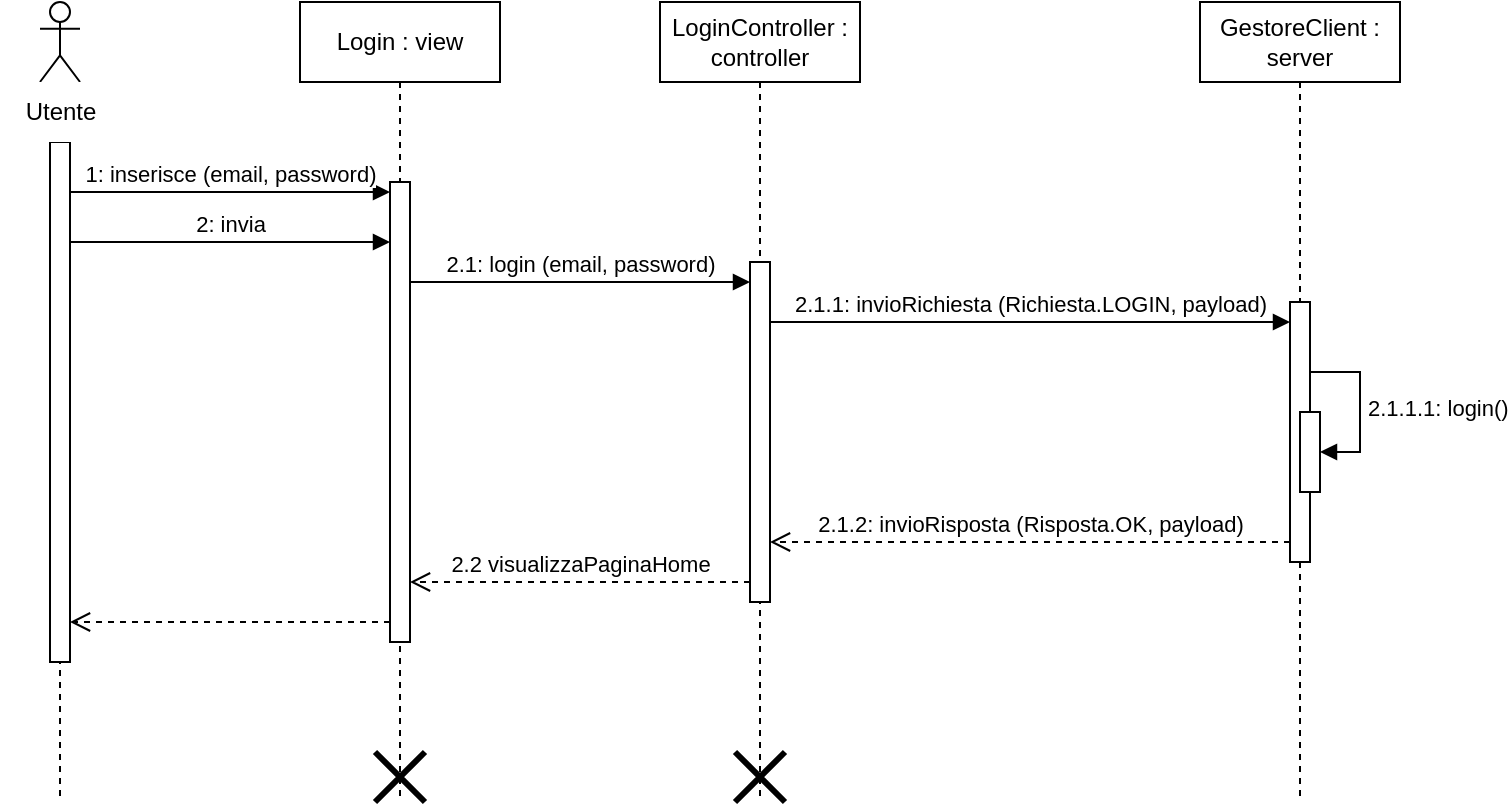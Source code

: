 <mxfile version="24.2.5" type="device">
  <diagram name="Page-1" id="2YBvvXClWsGukQMizWep">
    <mxGraphModel dx="2058" dy="1180" grid="1" gridSize="10" guides="1" tooltips="1" connect="1" arrows="1" fold="1" page="1" pageScale="1" pageWidth="850" pageHeight="1100" math="0" shadow="0">
      <root>
        <mxCell id="0" />
        <mxCell id="1" parent="0" />
        <mxCell id="aM9ryv3xv72pqoxQDRHE-1" value="Login : view" style="shape=umlLifeline;perimeter=lifelinePerimeter;whiteSpace=wrap;html=1;container=0;dropTarget=0;collapsible=0;recursiveResize=0;outlineConnect=0;portConstraint=eastwest;newEdgeStyle={&quot;edgeStyle&quot;:&quot;elbowEdgeStyle&quot;,&quot;elbow&quot;:&quot;vertical&quot;,&quot;curved&quot;:0,&quot;rounded&quot;:0};" parent="1" vertex="1">
          <mxGeometry x="190" y="40" width="100" height="400" as="geometry" />
        </mxCell>
        <mxCell id="WK1Mg4abjZMjBO3xrUe3-5" value="" style="html=1;points=[[0,0,0,0,5],[0,1,0,0,-5],[1,0,0,0,5],[1,1,0,0,-5]];perimeter=orthogonalPerimeter;outlineConnect=0;targetShapes=umlLifeline;portConstraint=eastwest;newEdgeStyle={&quot;curved&quot;:0,&quot;rounded&quot;:0};" parent="aM9ryv3xv72pqoxQDRHE-1" vertex="1">
          <mxGeometry x="45" y="90" width="10" height="230" as="geometry" />
        </mxCell>
        <mxCell id="WK1Mg4abjZMjBO3xrUe3-17" value="" style="shape=umlDestroy;whiteSpace=wrap;html=1;strokeWidth=3;targetShapes=umlLifeline;" parent="aM9ryv3xv72pqoxQDRHE-1" vertex="1">
          <mxGeometry x="37.5" y="375" width="25" height="25" as="geometry" />
        </mxCell>
        <mxCell id="aM9ryv3xv72pqoxQDRHE-5" value="LoginController : controller" style="shape=umlLifeline;perimeter=lifelinePerimeter;whiteSpace=wrap;html=1;container=0;dropTarget=0;collapsible=0;recursiveResize=0;outlineConnect=0;portConstraint=eastwest;newEdgeStyle={&quot;edgeStyle&quot;:&quot;elbowEdgeStyle&quot;,&quot;elbow&quot;:&quot;vertical&quot;,&quot;curved&quot;:0,&quot;rounded&quot;:0};" parent="1" vertex="1">
          <mxGeometry x="370" y="40" width="100" height="400" as="geometry" />
        </mxCell>
        <mxCell id="WK1Mg4abjZMjBO3xrUe3-8" value="" style="html=1;points=[[0,0,0,0,5],[0,1,0,0,-5],[1,0,0,0,5],[1,1,0,0,-5]];perimeter=orthogonalPerimeter;outlineConnect=0;targetShapes=umlLifeline;portConstraint=eastwest;newEdgeStyle={&quot;curved&quot;:0,&quot;rounded&quot;:0};" parent="aM9ryv3xv72pqoxQDRHE-5" vertex="1">
          <mxGeometry x="45" y="130" width="10" height="170" as="geometry" />
        </mxCell>
        <mxCell id="WK1Mg4abjZMjBO3xrUe3-18" value="" style="shape=umlDestroy;whiteSpace=wrap;html=1;strokeWidth=3;targetShapes=umlLifeline;" parent="aM9ryv3xv72pqoxQDRHE-5" vertex="1">
          <mxGeometry x="37.5" y="375" width="25" height="25" as="geometry" />
        </mxCell>
        <mxCell id="WK1Mg4abjZMjBO3xrUe3-2" value="" style="shape=umlLifeline;perimeter=lifelinePerimeter;whiteSpace=wrap;html=1;container=1;dropTarget=0;collapsible=0;recursiveResize=0;outlineConnect=0;portConstraint=eastwest;newEdgeStyle={&quot;curved&quot;:0,&quot;rounded&quot;:0};participant=umlActor;" parent="1" vertex="1">
          <mxGeometry x="60" y="40" width="20" height="400" as="geometry" />
        </mxCell>
        <mxCell id="WK1Mg4abjZMjBO3xrUe3-4" value="" style="html=1;points=[[0,0,0,0,5],[0,1,0,0,-5],[1,0,0,0,5],[1,1,0,0,-5]];perimeter=orthogonalPerimeter;outlineConnect=0;targetShapes=umlLifeline;portConstraint=eastwest;newEdgeStyle={&quot;curved&quot;:0,&quot;rounded&quot;:0};" parent="WK1Mg4abjZMjBO3xrUe3-2" vertex="1">
          <mxGeometry x="5" y="70" width="10" height="260" as="geometry" />
        </mxCell>
        <mxCell id="WK1Mg4abjZMjBO3xrUe3-3" value="Utente" style="text;html=1;align=center;verticalAlign=middle;resizable=0;points=[];autosize=1;fillColor=default;" parent="1" vertex="1">
          <mxGeometry x="40" y="80" width="60" height="30" as="geometry" />
        </mxCell>
        <mxCell id="WK1Mg4abjZMjBO3xrUe3-6" value="1: inserisce (email, password)" style="html=1;verticalAlign=bottom;endArrow=block;curved=0;rounded=0;entryX=0;entryY=0;entryDx=0;entryDy=5;" parent="1" source="WK1Mg4abjZMjBO3xrUe3-4" target="WK1Mg4abjZMjBO3xrUe3-5" edge="1">
          <mxGeometry relative="1" as="geometry">
            <mxPoint x="100" y="125" as="sourcePoint" />
          </mxGeometry>
        </mxCell>
        <mxCell id="WK1Mg4abjZMjBO3xrUe3-9" value="2.1: login (email, password)" style="html=1;verticalAlign=bottom;endArrow=block;curved=0;rounded=0;entryX=0;entryY=0;entryDx=0;entryDy=5;" parent="1" edge="1">
          <mxGeometry x="0.002" relative="1" as="geometry">
            <mxPoint x="245" y="180.0" as="sourcePoint" />
            <mxPoint x="415" y="180.0" as="targetPoint" />
            <mxPoint as="offset" />
          </mxGeometry>
        </mxCell>
        <mxCell id="WK1Mg4abjZMjBO3xrUe3-10" value="2.2 visualizzaPaginaHome" style="html=1;verticalAlign=bottom;endArrow=open;dashed=1;endSize=8;curved=0;rounded=0;" parent="1" edge="1">
          <mxGeometry relative="1" as="geometry">
            <mxPoint x="245" y="330" as="targetPoint" />
            <mxPoint x="415" y="330" as="sourcePoint" />
          </mxGeometry>
        </mxCell>
        <mxCell id="WK1Mg4abjZMjBO3xrUe3-11" value="2: invia" style="html=1;verticalAlign=bottom;endArrow=block;curved=0;rounded=0;" parent="1" edge="1">
          <mxGeometry relative="1" as="geometry">
            <mxPoint x="75" y="160" as="sourcePoint" />
            <mxPoint x="235" y="160" as="targetPoint" />
          </mxGeometry>
        </mxCell>
        <mxCell id="WK1Mg4abjZMjBO3xrUe3-12" value="GestoreClient : server" style="shape=umlLifeline;perimeter=lifelinePerimeter;whiteSpace=wrap;html=1;container=0;dropTarget=0;collapsible=0;recursiveResize=0;outlineConnect=0;portConstraint=eastwest;newEdgeStyle={&quot;edgeStyle&quot;:&quot;elbowEdgeStyle&quot;,&quot;elbow&quot;:&quot;vertical&quot;,&quot;curved&quot;:0,&quot;rounded&quot;:0};" parent="1" vertex="1">
          <mxGeometry x="640" y="40" width="100" height="400" as="geometry" />
        </mxCell>
        <mxCell id="WK1Mg4abjZMjBO3xrUe3-14" value="" style="html=1;points=[[0,0,0,0,5],[0,1,0,0,-5],[1,0,0,0,5],[1,1,0,0,-5]];perimeter=orthogonalPerimeter;outlineConnect=0;targetShapes=umlLifeline;portConstraint=eastwest;newEdgeStyle={&quot;curved&quot;:0,&quot;rounded&quot;:0};" parent="WK1Mg4abjZMjBO3xrUe3-12" vertex="1">
          <mxGeometry x="45" y="150" width="10" height="130" as="geometry" />
        </mxCell>
        <mxCell id="WK1Mg4abjZMjBO3xrUe3-23" value="" style="html=1;points=[[0,0,0,0,5],[0,1,0,0,-5],[1,0,0,0,5],[1,1,0,0,-5]];perimeter=orthogonalPerimeter;outlineConnect=0;targetShapes=umlLifeline;portConstraint=eastwest;newEdgeStyle={&quot;curved&quot;:0,&quot;rounded&quot;:0};" parent="WK1Mg4abjZMjBO3xrUe3-12" vertex="1">
          <mxGeometry x="50" y="205" width="10" height="40" as="geometry" />
        </mxCell>
        <mxCell id="WK1Mg4abjZMjBO3xrUe3-24" value="2.1.1.1: login()" style="html=1;align=left;spacingLeft=2;endArrow=block;rounded=0;edgeStyle=orthogonalEdgeStyle;curved=0;rounded=0;" parent="WK1Mg4abjZMjBO3xrUe3-12" target="WK1Mg4abjZMjBO3xrUe3-23" edge="1">
          <mxGeometry relative="1" as="geometry">
            <mxPoint x="55" y="185" as="sourcePoint" />
            <Array as="points">
              <mxPoint x="80" y="185" />
              <mxPoint x="80" y="225" />
            </Array>
          </mxGeometry>
        </mxCell>
        <mxCell id="WK1Mg4abjZMjBO3xrUe3-15" value="2.1.1: invioRichiesta (Richiesta.LOGIN, payload)" style="html=1;verticalAlign=bottom;endArrow=block;curved=0;rounded=0;" parent="1" edge="1">
          <mxGeometry relative="1" as="geometry">
            <mxPoint x="425" y="200" as="sourcePoint" />
            <mxPoint x="685" y="200" as="targetPoint" />
            <Array as="points">
              <mxPoint x="520" y="200" />
            </Array>
          </mxGeometry>
        </mxCell>
        <mxCell id="WK1Mg4abjZMjBO3xrUe3-16" value="2.1.2: invioRisposta (Risposta.OK, payload)" style="html=1;verticalAlign=bottom;endArrow=open;dashed=1;endSize=8;curved=0;rounded=0;exitX=0;exitY=1;exitDx=0;exitDy=-5;" parent="1" edge="1">
          <mxGeometry relative="1" as="geometry">
            <mxPoint x="425" y="310.0" as="targetPoint" />
            <mxPoint x="685" y="310.0" as="sourcePoint" />
          </mxGeometry>
        </mxCell>
        <mxCell id="WK1Mg4abjZMjBO3xrUe3-26" value="" style="html=1;verticalAlign=bottom;endArrow=open;dashed=1;endSize=8;curved=0;rounded=0;" parent="1" edge="1">
          <mxGeometry relative="1" as="geometry">
            <mxPoint x="75" y="350" as="targetPoint" />
            <mxPoint x="235" y="350" as="sourcePoint" />
          </mxGeometry>
        </mxCell>
      </root>
    </mxGraphModel>
  </diagram>
</mxfile>
